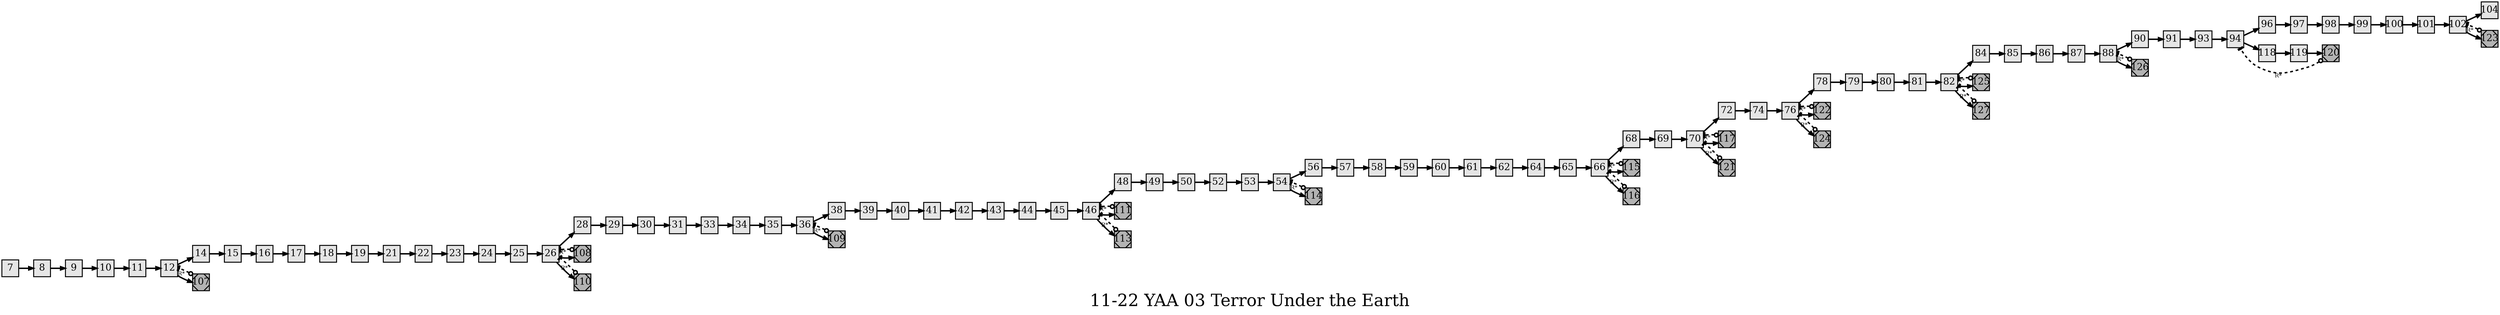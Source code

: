 digraph g{
  graph [ label="11-22 YAA 03 Terror Under the Earth" rankdir=LR, ordering=out, fontsize=36, nodesep="0.35", ranksep="0.45"];
  node  [shape=rect, penwidth=2, fontsize=20, style=filled, fillcolor=grey90, margin="0,0", labelfloat=true, regular=true, fixedsize=true];
  edge  [labelfloat=true, penwidth=3, fontsize=12];
  // ---;
  // group  : Katz;
  // id     :;
  // gbid   :;
  // series :;
  // title  :;
  // author :;
  // credit:;
  // - name : Kylie McGregor;
  // role : encoder;
  // date : 2017-08-31;
  // - name : Jeremy Douglass;
  // role : editor;
  // date : 2017-10-19;
  // render:;
  // - name   : small;
  // styles : gvStyles-small.txt;
  // engine : dot;
  // comment: >;
  
  // ---;
  
  // From | To | Label;
  
  7 -> 8;
  8 -> 9;
  9 -> 10;
  10 -> 11;
  11 -> 12;
  12 -> 14;
  12 -> 107;
  14 -> 15;
  15 -> 16;
  16 -> 17;
  17 -> 18;
  18 -> 19;
  19 -> 21;
  21 -> 22;
  22 -> 23;
  23 -> 24;
  24 -> 25;
  25 -> 26;
  26 -> 28;
  26 -> 108;
  26 -> 110;
  28 -> 29;
  29 -> 30;
  30 -> 31;
  31 -> 33;
  33 -> 34;
  34 -> 35;
  35 -> 36;
  36 -> 38;
  36 -> 109;
  38 -> 39;
  39 -> 40;
  40 -> 41;
  41 -> 42;
  42 -> 43;
  43 -> 44;
  44 -> 45;
  45 -> 46;
  46 -> 48;
  46 -> 111;
  46 -> 113;
  48 -> 49;
  49 -> 50;
  50 -> 52;
  52 -> 53;
  53 -> 54;
  54 -> 56;
  54 -> 114;
  56 -> 57;
  57 -> 58;
  58 -> 59;
  59 -> 60;
  60 -> 61;
  61 -> 62;
  62 -> 64;
  64 -> 65;
  65 -> 66;
  66 -> 68;
  66 -> 115;
  66 -> 116;
  68 -> 69;
  69 -> 70;
  70 -> 72;
  70 -> 117;
  70 -> 121;
  72 -> 74;
  74 -> 76;
  76 -> 78;
  76 -> 122;
  76 -> 124;
  78 -> 79;
  79 -> 80;
  80 -> 81;
  81 -> 82;
  82 -> 84;
  82 -> 125;
  82 -> 127;
  84 -> 85;
  85 -> 86;
  86 -> 87;
  87 -> 88;
  88 -> 90;
  88 -> 126;
  90 -> 91;
  91 -> 93;
  93 -> 94;
  94 -> 96;
  94 -> 118;
  96 -> 97;
  97 -> 98;
  98 -> 99;
  99 -> 100;
  100 -> 101;
  101 -> 102;
  102 -> 104;
  102 -> 123;
  107	[ xlabel="E", shape=Msquare, fontsize=20, fillcolor=grey70, xlabel="" ];
  107 -> 12	[ xlabel="R*", dir=both, arrowhead=tee, arrowtail=odot, style=dashed, constraint=false, label="" ];
  108	[ xlabel="E", shape=Msquare, fontsize=20, fillcolor=grey70, xlabel="" ];
  108 -> 26	[ xlabel="R*", dir=both, arrowhead=tee, arrowtail=odot, style=dashed, constraint=false, label="" ];
  109	[ xlabel="E", shape=Msquare, fontsize=20, fillcolor=grey70, xlabel="" ];
  109 -> 36	[ xlabel="R*", dir=both, arrowhead=tee, arrowtail=odot, style=dashed, constraint=false, label="" ];
  110	[ xlabel="E", shape=Msquare, fontsize=20, fillcolor=grey70, xlabel="" ];
  110 -> 26	[ xlabel="R*", dir=both, arrowhead=tee, arrowtail=odot, style=dashed, constraint=false, label="" ];
  111	[ xlabel="E", shape=Msquare, fontsize=20, fillcolor=grey70, xlabel="" ];
  111 -> 46	[ xlabel="R*", dir=both, arrowhead=tee, arrowtail=odot, style=dashed, constraint=false, label="" ];
  113	[ xlabel="E", shape=Msquare, fontsize=20, fillcolor=grey70, xlabel="" ];
  113 -> 46	[ xlabel="R*", dir=both, arrowhead=tee, arrowtail=odot, style=dashed, constraint=false, label="" ];
  114	[ xlabel="E", shape=Msquare, fontsize=20, fillcolor=grey70, xlabel="" ];
  114 -> 54	[ xlabel="R*", dir=both, arrowhead=tee, arrowtail=odot, style=dashed, constraint=false, label="" ];
  115	[ xlabel="E", shape=Msquare, fontsize=20, fillcolor=grey70, xlabel="" ];
  115 -> 66	[ xlabel="R*", dir=both, arrowhead=tee, arrowtail=odot, style=dashed, constraint=false, label="" ];
  116	[ xlabel="E", shape=Msquare, fontsize=20, fillcolor=grey70, xlabel="" ];
  116 -> 66	[ xlabel="R*", dir=both, arrowhead=tee, arrowtail=odot, style=dashed, constraint=false, label="" ];
  117	[ xlabel="E", shape=Msquare, fontsize=20, fillcolor=grey70, xlabel="" ];
  117 -> 70	[ xlabel="R*", dir=both, arrowhead=tee, arrowtail=odot, style=dashed, constraint=false, label="" ];
  118 -> 119;
  119 -> 120;
  120	[ xlabel="E", shape=Msquare, fontsize=20, fillcolor=grey70, xlabel="" ];
  120 -> 94	[ xlabel="R*", dir=both, arrowhead=tee, arrowtail=odot, style=dashed, constraint=false, label="" ];
  121	[ xlabel="E", shape=Msquare, fontsize=20, fillcolor=grey70, xlabel="" ];
  121 -> 70	[ xlabel="R*", dir=both, arrowhead=tee, arrowtail=odot, style=dashed, constraint=false, label="" ];
  122	[ xlabel="E", shape=Msquare, fontsize=20, fillcolor=grey70, xlabel="" ];
  122 -> 76	[ xlabel="R*", dir=both, arrowhead=tee, arrowtail=odot, style=dashed, constraint=false, label="" ];
  123	[ xlabel="E", shape=Msquare, fontsize=20, fillcolor=grey70, xlabel="" ];
  123 -> 102	[ xlabel="R*", dir=both, arrowhead=tee, arrowtail=odot, style=dashed, constraint=false, label="" ];
  124	[ xlabel="E", shape=Msquare, fontsize=20, fillcolor=grey70, xlabel="" ];
  124 -> 76	[ xlabel="R*", dir=both, arrowhead=tee, arrowtail=odot, style=dashed, constraint=false, label="" ];
  125	[ xlabel="E", shape=Msquare, fontsize=20, fillcolor=grey70, xlabel="" ];
  125 -> 82	[ xlabel="R*", dir=both, arrowhead=tee, arrowtail=odot, style=dashed, constraint=false, label="" ];
  126	[ xlabel="E", shape=Msquare, fontsize=20, fillcolor=grey70, xlabel="" ];
  126 -> 88	[ xlabel="R*", dir=both, arrowhead=tee, arrowtail=odot, style=dashed, constraint=false, label="" ];
  127	[ xlabel="E", shape=Msquare, fontsize=20, fillcolor=grey70, xlabel="" ];
  127 -> 82	[ xlabel="R*", dir=both, arrowhead=tee, arrowtail=odot, style=dashed, constraint=false, label="" ];
}

